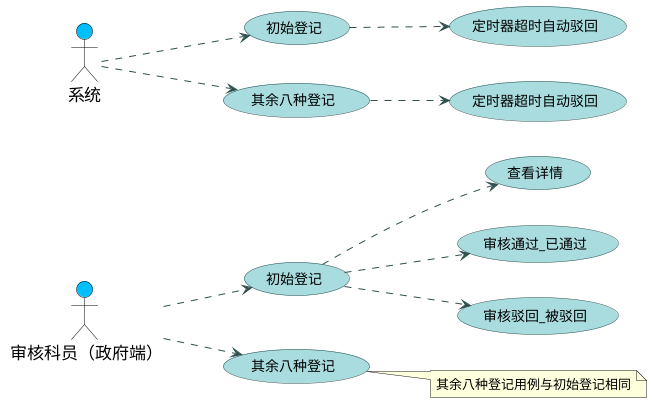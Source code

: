 @startuml

skinparam actor {
BorderColor black
BackgroundColor DeepSkyBlue
FontName Aapex
FontSize 17

}
skinparam usecase {
BackgroundColor #A9DCDF
BorderColor DarkSlateGray
ArrowColor DarkSlateGray
ActorBorderColor black
ActorFontName Aapex
ActorFontSize 17
}
left to right direction

actor : 审核科员（政府端）: as a

usecase 初始登记 as b
usecase 查看详情 as b1
usecase 审核通过_已通过 as b2
usecase 审核驳回_被驳回 as b3


usecase 其余八种登记 as c




a .-> b
a .-> c

b .-> b1
b .-> b2
b .-> b3

note right of c
  其余八种登记用例与初始登记相同
end note

系统 as k
usecase 初始登记 as e
usecase 其余八种登记 as f
k .-> e
k .-> f
usecase 定时器超时自动驳回 as g
usecase 定时器超时自动驳回 as h
e .-> g
f .-> h


@enduml

